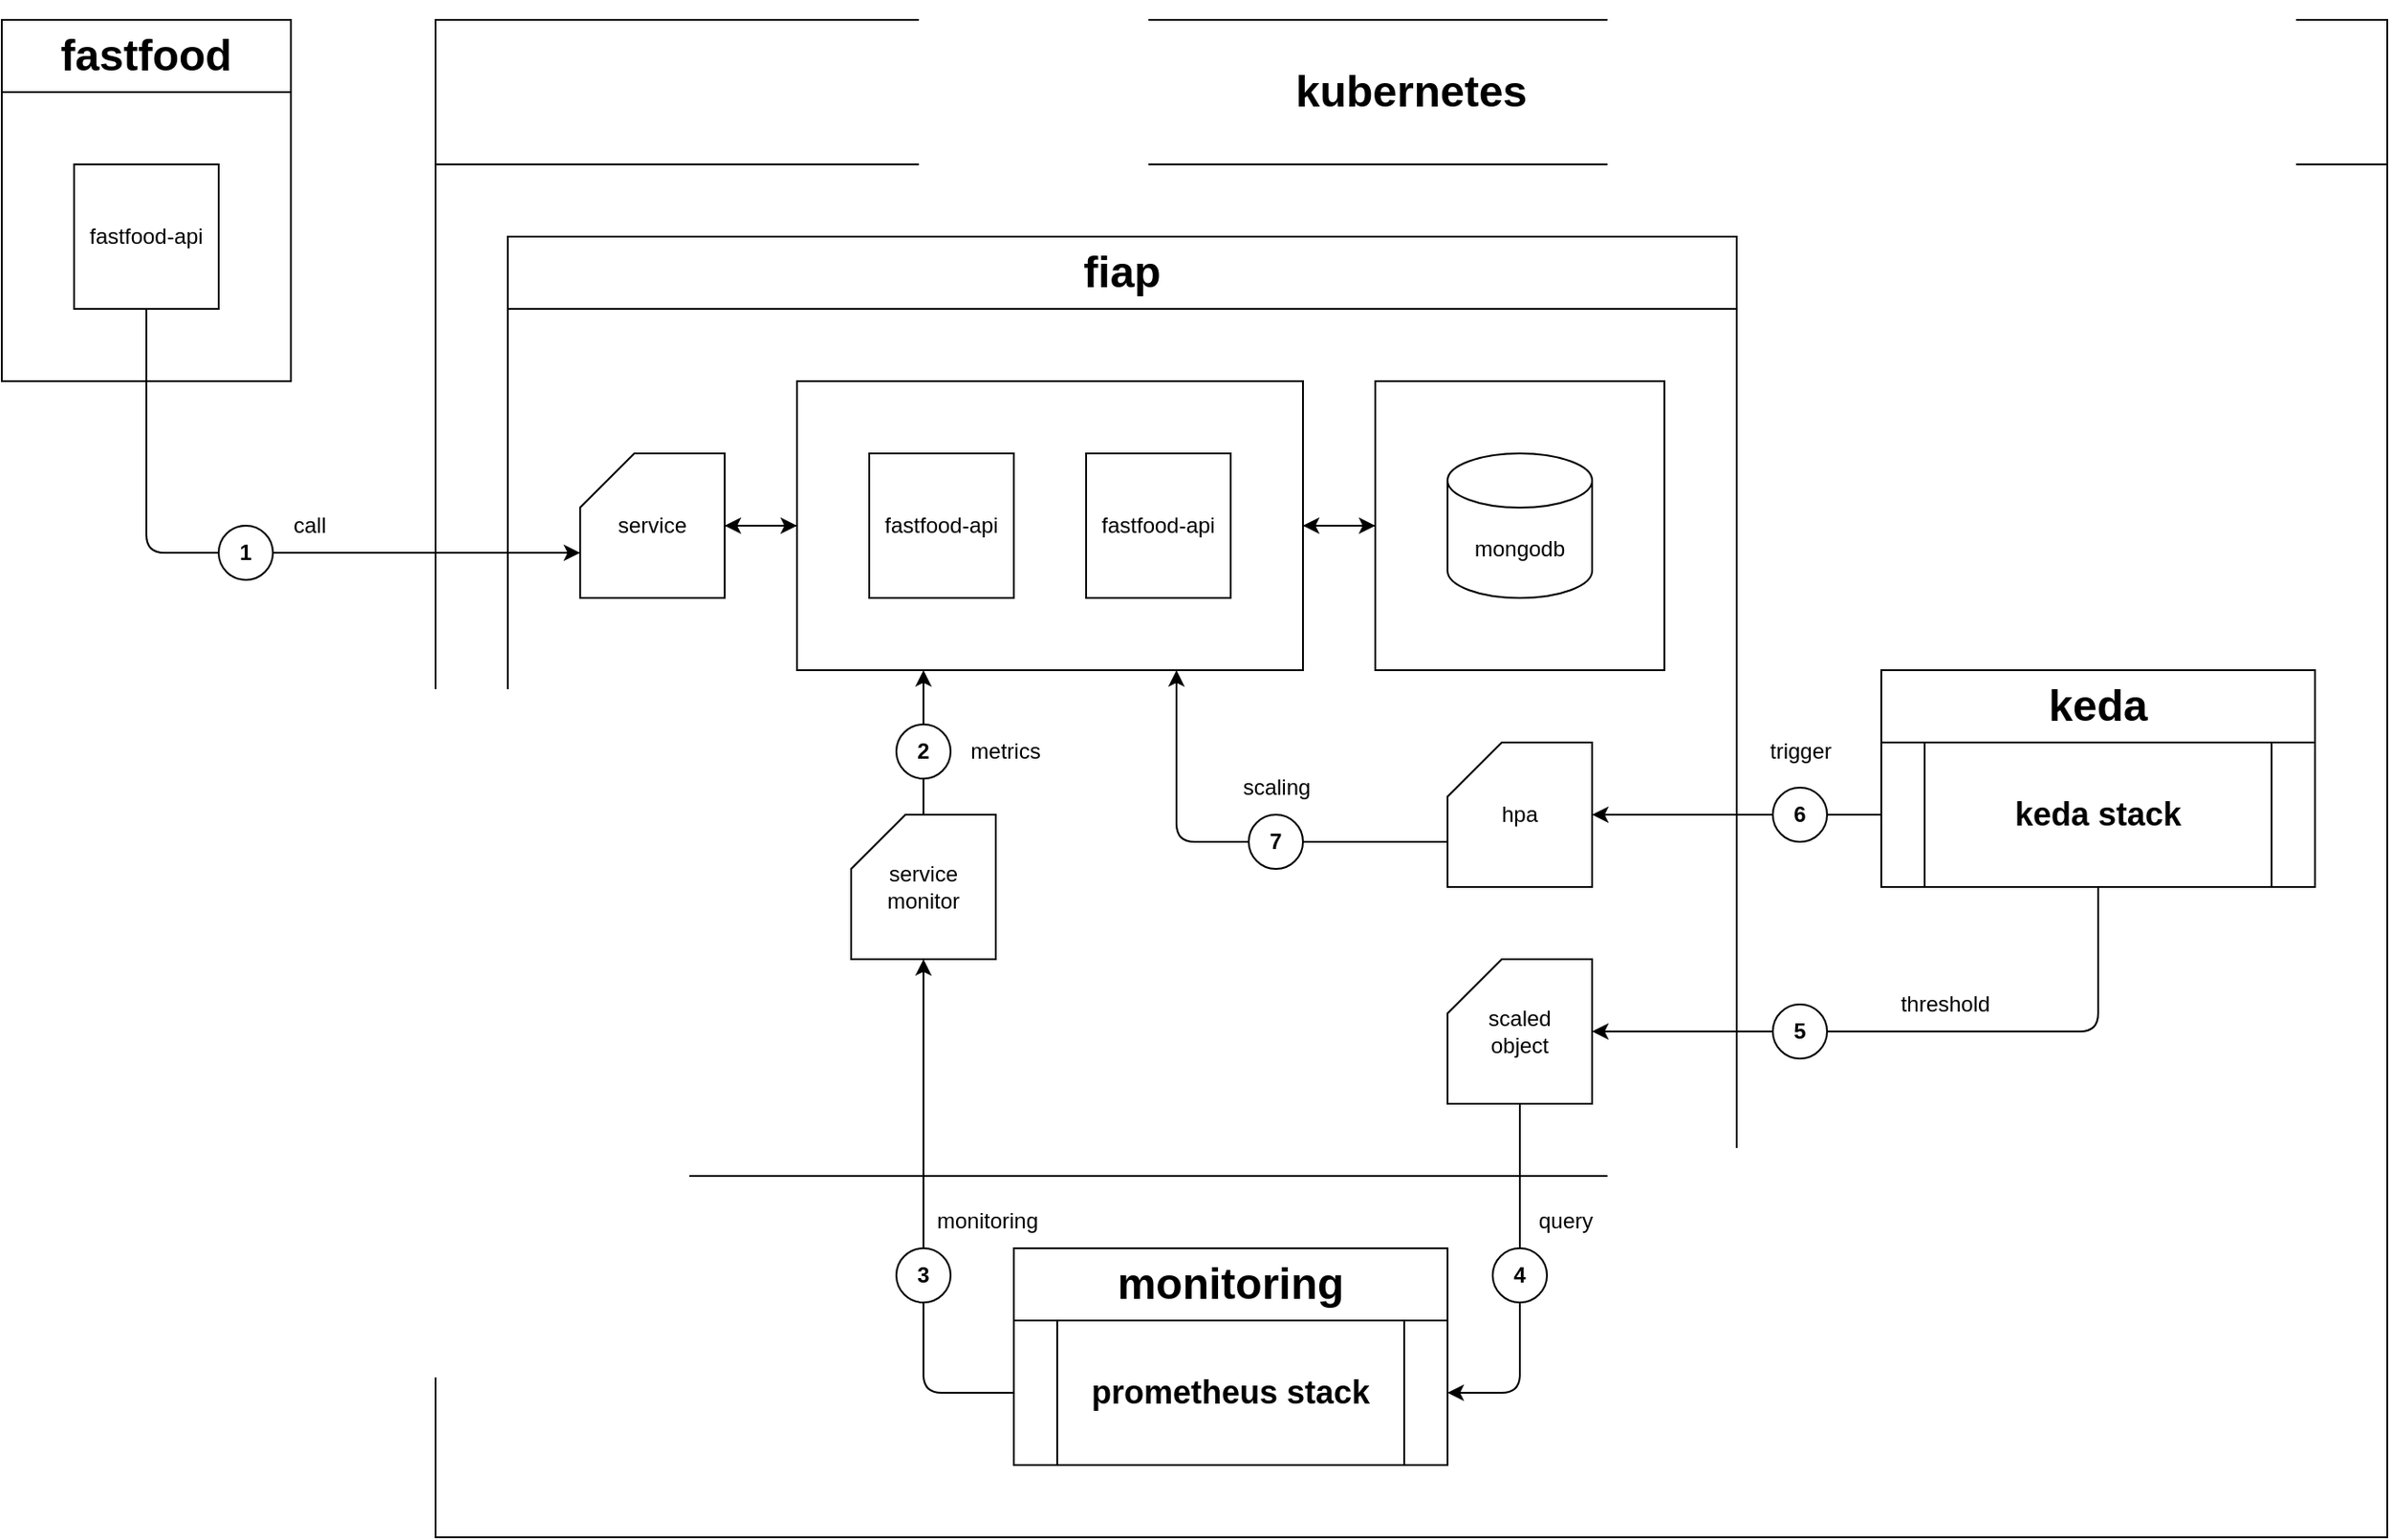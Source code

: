 <mxfile>
    <diagram id="YI_l4htivYxsK0I4aOWg" name="Page-1">
        <mxGraphModel dx="3477" dy="1903" grid="1" gridSize="10" guides="1" tooltips="1" connect="1" arrows="1" fold="1" page="1" pageScale="1" pageWidth="3300" pageHeight="4681" math="0" shadow="0">
            <root>
                <mxCell id="0"/>
                <mxCell id="1" parent="0"/>
                <mxCell id="96" value="" style="rounded=0;whiteSpace=wrap;html=1;" vertex="1" parent="1">
                    <mxGeometry x="80" y="120" width="160" height="160" as="geometry"/>
                </mxCell>
                <mxCell id="26" value="" style="rounded=0;whiteSpace=wrap;html=1;" vertex="1" parent="1">
                    <mxGeometry x="320" y="160" width="1080" height="760" as="geometry"/>
                </mxCell>
                <mxCell id="64" value="" style="rounded=0;whiteSpace=wrap;html=1;" vertex="1" parent="1">
                    <mxGeometry x="360" y="240" width="680" height="480" as="geometry"/>
                </mxCell>
                <mxCell id="71" style="edgeStyle=none;html=1;exitX=0;exitY=0.5;exitDx=0;exitDy=0;entryX=1;entryY=0.5;entryDx=0;entryDy=0;" edge="1" parent="1" source="65" target="62">
                    <mxGeometry relative="1" as="geometry"/>
                </mxCell>
                <mxCell id="65" value="" style="rounded=0;whiteSpace=wrap;html=1;" vertex="1" parent="1">
                    <mxGeometry x="840" y="280" width="160" height="160" as="geometry"/>
                </mxCell>
                <mxCell id="70" style="edgeStyle=none;html=1;exitX=1;exitY=0.5;exitDx=0;exitDy=0;" edge="1" parent="1" source="62" target="65">
                    <mxGeometry relative="1" as="geometry"/>
                </mxCell>
                <mxCell id="62" value="" style="rounded=0;whiteSpace=wrap;html=1;" vertex="1" parent="1">
                    <mxGeometry x="520" y="280" width="280" height="160" as="geometry"/>
                </mxCell>
                <mxCell id="4" value="fastfood-api" style="rounded=0;whiteSpace=wrap;html=1;" vertex="1" parent="1">
                    <mxGeometry x="560" y="320" width="80" height="80" as="geometry"/>
                </mxCell>
                <mxCell id="5" value="mongodb" style="shape=cylinder3;whiteSpace=wrap;html=1;boundedLbl=1;backgroundOutline=1;size=15;" vertex="1" parent="1">
                    <mxGeometry x="880" y="320" width="80" height="80" as="geometry"/>
                </mxCell>
                <mxCell id="54" style="edgeStyle=none;html=1;entryX=1;entryY=0.5;entryDx=0;entryDy=0;" edge="1" parent="1" source="7" target="29">
                    <mxGeometry relative="1" as="geometry">
                        <Array as="points">
                            <mxPoint x="920" y="840"/>
                        </Array>
                    </mxGeometry>
                </mxCell>
                <mxCell id="7" value="scaled&lt;div&gt;object&lt;/div&gt;" style="shape=card;whiteSpace=wrap;html=1;" vertex="1" parent="1">
                    <mxGeometry x="880" y="600" width="80" height="80" as="geometry"/>
                </mxCell>
                <mxCell id="73" style="edgeStyle=none;html=1;exitX=0.5;exitY=0;exitDx=0;exitDy=0;exitPerimeter=0;entryX=0.25;entryY=1;entryDx=0;entryDy=0;" edge="1" parent="1" source="8" target="62">
                    <mxGeometry relative="1" as="geometry"/>
                </mxCell>
                <mxCell id="8" value="service monitor" style="shape=card;whiteSpace=wrap;html=1;" vertex="1" parent="1">
                    <mxGeometry x="550" y="520" width="80" height="80" as="geometry"/>
                </mxCell>
                <mxCell id="13" value="&lt;h1&gt;fiap&lt;/h1&gt;" style="rounded=0;whiteSpace=wrap;html=1;" vertex="1" parent="1">
                    <mxGeometry x="360" y="200" width="680" height="40" as="geometry"/>
                </mxCell>
                <mxCell id="76" style="edgeStyle=none;html=1;exitX=0;exitY=0;exitDx=0;exitDy=55;exitPerimeter=0;entryX=0.75;entryY=1;entryDx=0;entryDy=0;" edge="1" parent="1" source="21" target="62">
                    <mxGeometry relative="1" as="geometry">
                        <Array as="points">
                            <mxPoint x="730" y="535"/>
                        </Array>
                    </mxGeometry>
                </mxCell>
                <mxCell id="21" value="hpa" style="shape=card;whiteSpace=wrap;html=1;" vertex="1" parent="1">
                    <mxGeometry x="880" y="480" width="80" height="80" as="geometry"/>
                </mxCell>
                <mxCell id="27" value="&lt;h1&gt;monitoring&lt;/h1&gt;" style="rounded=0;whiteSpace=wrap;html=1;" vertex="1" parent="1">
                    <mxGeometry x="640" y="760" width="240" height="40" as="geometry"/>
                </mxCell>
                <mxCell id="29" value="&lt;h2&gt;prometheus stack&lt;/h2&gt;" style="shape=process;whiteSpace=wrap;html=1;backgroundOutline=1;" vertex="1" parent="1">
                    <mxGeometry x="640" y="800" width="240" height="80" as="geometry"/>
                </mxCell>
                <mxCell id="31" value="&lt;h1&gt;keda&lt;/h1&gt;" style="rounded=0;whiteSpace=wrap;html=1;" vertex="1" parent="1">
                    <mxGeometry x="1120" y="440" width="240" height="40" as="geometry"/>
                </mxCell>
                <mxCell id="42" value="&lt;b&gt;2&lt;/b&gt;" style="ellipse;whiteSpace=wrap;html=1;" vertex="1" parent="1">
                    <mxGeometry x="575" y="470" width="30" height="30" as="geometry"/>
                </mxCell>
                <mxCell id="51" value="&lt;b&gt;4&lt;/b&gt;" style="ellipse;whiteSpace=wrap;html=1;" vertex="1" parent="1">
                    <mxGeometry x="905" y="760" width="30" height="30" as="geometry"/>
                </mxCell>
                <mxCell id="61" value="&lt;b&gt;7&lt;/b&gt;" style="ellipse;whiteSpace=wrap;html=1;" vertex="1" parent="1">
                    <mxGeometry x="770" y="520" width="30" height="30" as="geometry"/>
                </mxCell>
                <mxCell id="63" value="fastfood-api" style="rounded=0;whiteSpace=wrap;html=1;" vertex="1" parent="1">
                    <mxGeometry x="680" y="320" width="80" height="80" as="geometry"/>
                </mxCell>
                <mxCell id="75" style="edgeStyle=none;html=1;exitX=0;exitY=0.5;exitDx=0;exitDy=0;entryX=0.5;entryY=1;entryDx=0;entryDy=0;entryPerimeter=0;" edge="1" parent="1" source="29" target="8">
                    <mxGeometry relative="1" as="geometry">
                        <Array as="points">
                            <mxPoint x="590" y="840"/>
                            <mxPoint x="590" y="800"/>
                        </Array>
                    </mxGeometry>
                </mxCell>
                <mxCell id="44" value="&lt;b&gt;3&lt;/b&gt;" style="ellipse;whiteSpace=wrap;html=1;" vertex="1" parent="1">
                    <mxGeometry x="575" y="760" width="30" height="30" as="geometry"/>
                </mxCell>
                <mxCell id="77" value="metrics" style="text;html=1;align=center;verticalAlign=middle;resizable=0;points=[];autosize=1;strokeColor=none;fillColor=none;" vertex="1" parent="1">
                    <mxGeometry x="605" y="470" width="60" height="30" as="geometry"/>
                </mxCell>
                <mxCell id="78" value="scaling" style="text;html=1;align=center;verticalAlign=middle;resizable=0;points=[];autosize=1;strokeColor=none;fillColor=none;" vertex="1" parent="1">
                    <mxGeometry x="755" y="490" width="60" height="30" as="geometry"/>
                </mxCell>
                <mxCell id="79" value="&lt;h2&gt;keda stack&lt;/h2&gt;" style="shape=process;whiteSpace=wrap;html=1;backgroundOutline=1;" vertex="1" parent="1">
                    <mxGeometry x="1120" y="480" width="240" height="80" as="geometry"/>
                </mxCell>
                <mxCell id="80" style="edgeStyle=none;html=1;exitX=0.5;exitY=1;exitDx=0;exitDy=0;entryX=1;entryY=0.5;entryDx=0;entryDy=0;entryPerimeter=0;" edge="1" parent="1" source="79" target="7">
                    <mxGeometry relative="1" as="geometry">
                        <Array as="points">
                            <mxPoint x="1240" y="640"/>
                        </Array>
                    </mxGeometry>
                </mxCell>
                <mxCell id="57" value="&lt;b&gt;5&lt;/b&gt;" style="ellipse;whiteSpace=wrap;html=1;" vertex="1" parent="1">
                    <mxGeometry x="1060" y="625" width="30" height="30" as="geometry"/>
                </mxCell>
                <mxCell id="81" style="edgeStyle=none;html=1;exitX=0;exitY=0.5;exitDx=0;exitDy=0;entryX=1;entryY=0.5;entryDx=0;entryDy=0;entryPerimeter=0;" edge="1" parent="1" source="79" target="21">
                    <mxGeometry relative="1" as="geometry"/>
                </mxCell>
                <mxCell id="59" value="&lt;b&gt;6&lt;/b&gt;" style="ellipse;whiteSpace=wrap;html=1;" vertex="1" parent="1">
                    <mxGeometry x="1060" y="505" width="30" height="30" as="geometry"/>
                </mxCell>
                <mxCell id="82" value="&lt;h1&gt;kubernetes&lt;/h1&gt;" style="rounded=0;whiteSpace=wrap;html=1;" vertex="1" parent="1">
                    <mxGeometry x="320" y="80" width="1080" height="80" as="geometry"/>
                </mxCell>
                <mxCell id="83" value="monitoring" style="text;html=1;align=center;verticalAlign=middle;resizable=0;points=[];autosize=1;strokeColor=none;fillColor=none;" vertex="1" parent="1">
                    <mxGeometry x="585" y="730" width="80" height="30" as="geometry"/>
                </mxCell>
                <mxCell id="84" value="query" style="text;html=1;align=center;verticalAlign=middle;resizable=0;points=[];autosize=1;strokeColor=none;fillColor=none;" vertex="1" parent="1">
                    <mxGeometry x="920" y="730" width="50" height="30" as="geometry"/>
                </mxCell>
                <mxCell id="85" value="threshold" style="text;html=1;align=center;verticalAlign=middle;resizable=0;points=[];autosize=1;strokeColor=none;fillColor=none;" vertex="1" parent="1">
                    <mxGeometry x="1120" y="610" width="70" height="30" as="geometry"/>
                </mxCell>
                <mxCell id="86" value="trigger" style="text;html=1;align=center;verticalAlign=middle;resizable=0;points=[];autosize=1;strokeColor=none;fillColor=none;" vertex="1" parent="1">
                    <mxGeometry x="1045" y="470" width="60" height="30" as="geometry"/>
                </mxCell>
                <mxCell id="98" style="edgeStyle=none;html=1;entryX=0;entryY=0.5;entryDx=0;entryDy=0;" edge="1" parent="1" source="88" target="62">
                    <mxGeometry relative="1" as="geometry"/>
                </mxCell>
                <mxCell id="88" value="service" style="shape=card;whiteSpace=wrap;html=1;" vertex="1" parent="1">
                    <mxGeometry x="400" y="320" width="80" height="80" as="geometry"/>
                </mxCell>
                <mxCell id="95" value="fastfood-api" style="rounded=0;whiteSpace=wrap;html=1;" vertex="1" parent="1">
                    <mxGeometry x="120" y="160" width="80" height="80" as="geometry"/>
                </mxCell>
                <mxCell id="97" value="&lt;h1&gt;fastfood&lt;/h1&gt;" style="rounded=0;whiteSpace=wrap;html=1;" vertex="1" parent="1">
                    <mxGeometry x="80" y="80" width="160" height="40" as="geometry"/>
                </mxCell>
                <mxCell id="101" style="edgeStyle=none;html=1;entryX=1;entryY=0.5;entryDx=0;entryDy=0;entryPerimeter=0;" edge="1" parent="1" source="62" target="88">
                    <mxGeometry relative="1" as="geometry"/>
                </mxCell>
                <mxCell id="103" style="edgeStyle=none;html=1;entryX=0;entryY=0;entryDx=0;entryDy=55;entryPerimeter=0;" edge="1" parent="1" source="95" target="88">
                    <mxGeometry relative="1" as="geometry">
                        <Array as="points">
                            <mxPoint x="160" y="375"/>
                        </Array>
                    </mxGeometry>
                </mxCell>
                <mxCell id="104" value="&lt;b&gt;1&lt;/b&gt;" style="ellipse;whiteSpace=wrap;html=1;" vertex="1" parent="1">
                    <mxGeometry x="200" y="360" width="30" height="30" as="geometry"/>
                </mxCell>
                <mxCell id="105" value="call" style="text;html=1;align=center;verticalAlign=middle;resizable=0;points=[];autosize=1;strokeColor=none;fillColor=none;" vertex="1" parent="1">
                    <mxGeometry x="230" y="345" width="40" height="30" as="geometry"/>
                </mxCell>
            </root>
        </mxGraphModel>
    </diagram>
</mxfile>